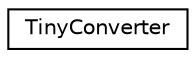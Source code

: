 digraph "Graphical Class Hierarchy"
{
 // LATEX_PDF_SIZE
  edge [fontname="Helvetica",fontsize="10",labelfontname="Helvetica",labelfontsize="10"];
  node [fontname="Helvetica",fontsize="10",shape=record];
  rankdir="LR";
  Node0 [label="TinyConverter",height=0.2,width=0.4,color="black", fillcolor="white", style="filled",URL="$class_tiny_converter.html",tooltip=" "];
}
